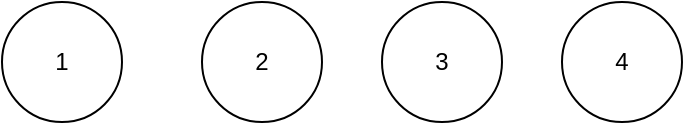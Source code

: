 <mxfile version="14.9.5" type="github">
  <diagram id="tvn6oIhBFbH-xJjN8TFy" name="Page-1">
    <mxGraphModel dx="946" dy="536" grid="1" gridSize="10" guides="1" tooltips="1" connect="1" arrows="1" fold="1" page="1" pageScale="1" pageWidth="827" pageHeight="1169" math="0" shadow="0">
      <root>
        <mxCell id="0" />
        <mxCell id="1" parent="0" />
        <mxCell id="J4aeNhYYvG5e2JbsOcUa-1" value="1" style="ellipse;whiteSpace=wrap;html=1;aspect=fixed;" vertex="1" parent="1">
          <mxGeometry x="230" y="190" width="60" height="60" as="geometry" />
        </mxCell>
        <mxCell id="J4aeNhYYvG5e2JbsOcUa-2" value="2" style="ellipse;whiteSpace=wrap;html=1;aspect=fixed;" vertex="1" parent="1">
          <mxGeometry x="330" y="190" width="60" height="60" as="geometry" />
        </mxCell>
        <mxCell id="J4aeNhYYvG5e2JbsOcUa-3" value="3" style="ellipse;whiteSpace=wrap;html=1;aspect=fixed;" vertex="1" parent="1">
          <mxGeometry x="420" y="190" width="60" height="60" as="geometry" />
        </mxCell>
        <mxCell id="J4aeNhYYvG5e2JbsOcUa-4" value="4" style="ellipse;whiteSpace=wrap;html=1;aspect=fixed;" vertex="1" parent="1">
          <mxGeometry x="510" y="190" width="60" height="60" as="geometry" />
        </mxCell>
      </root>
    </mxGraphModel>
  </diagram>
</mxfile>
